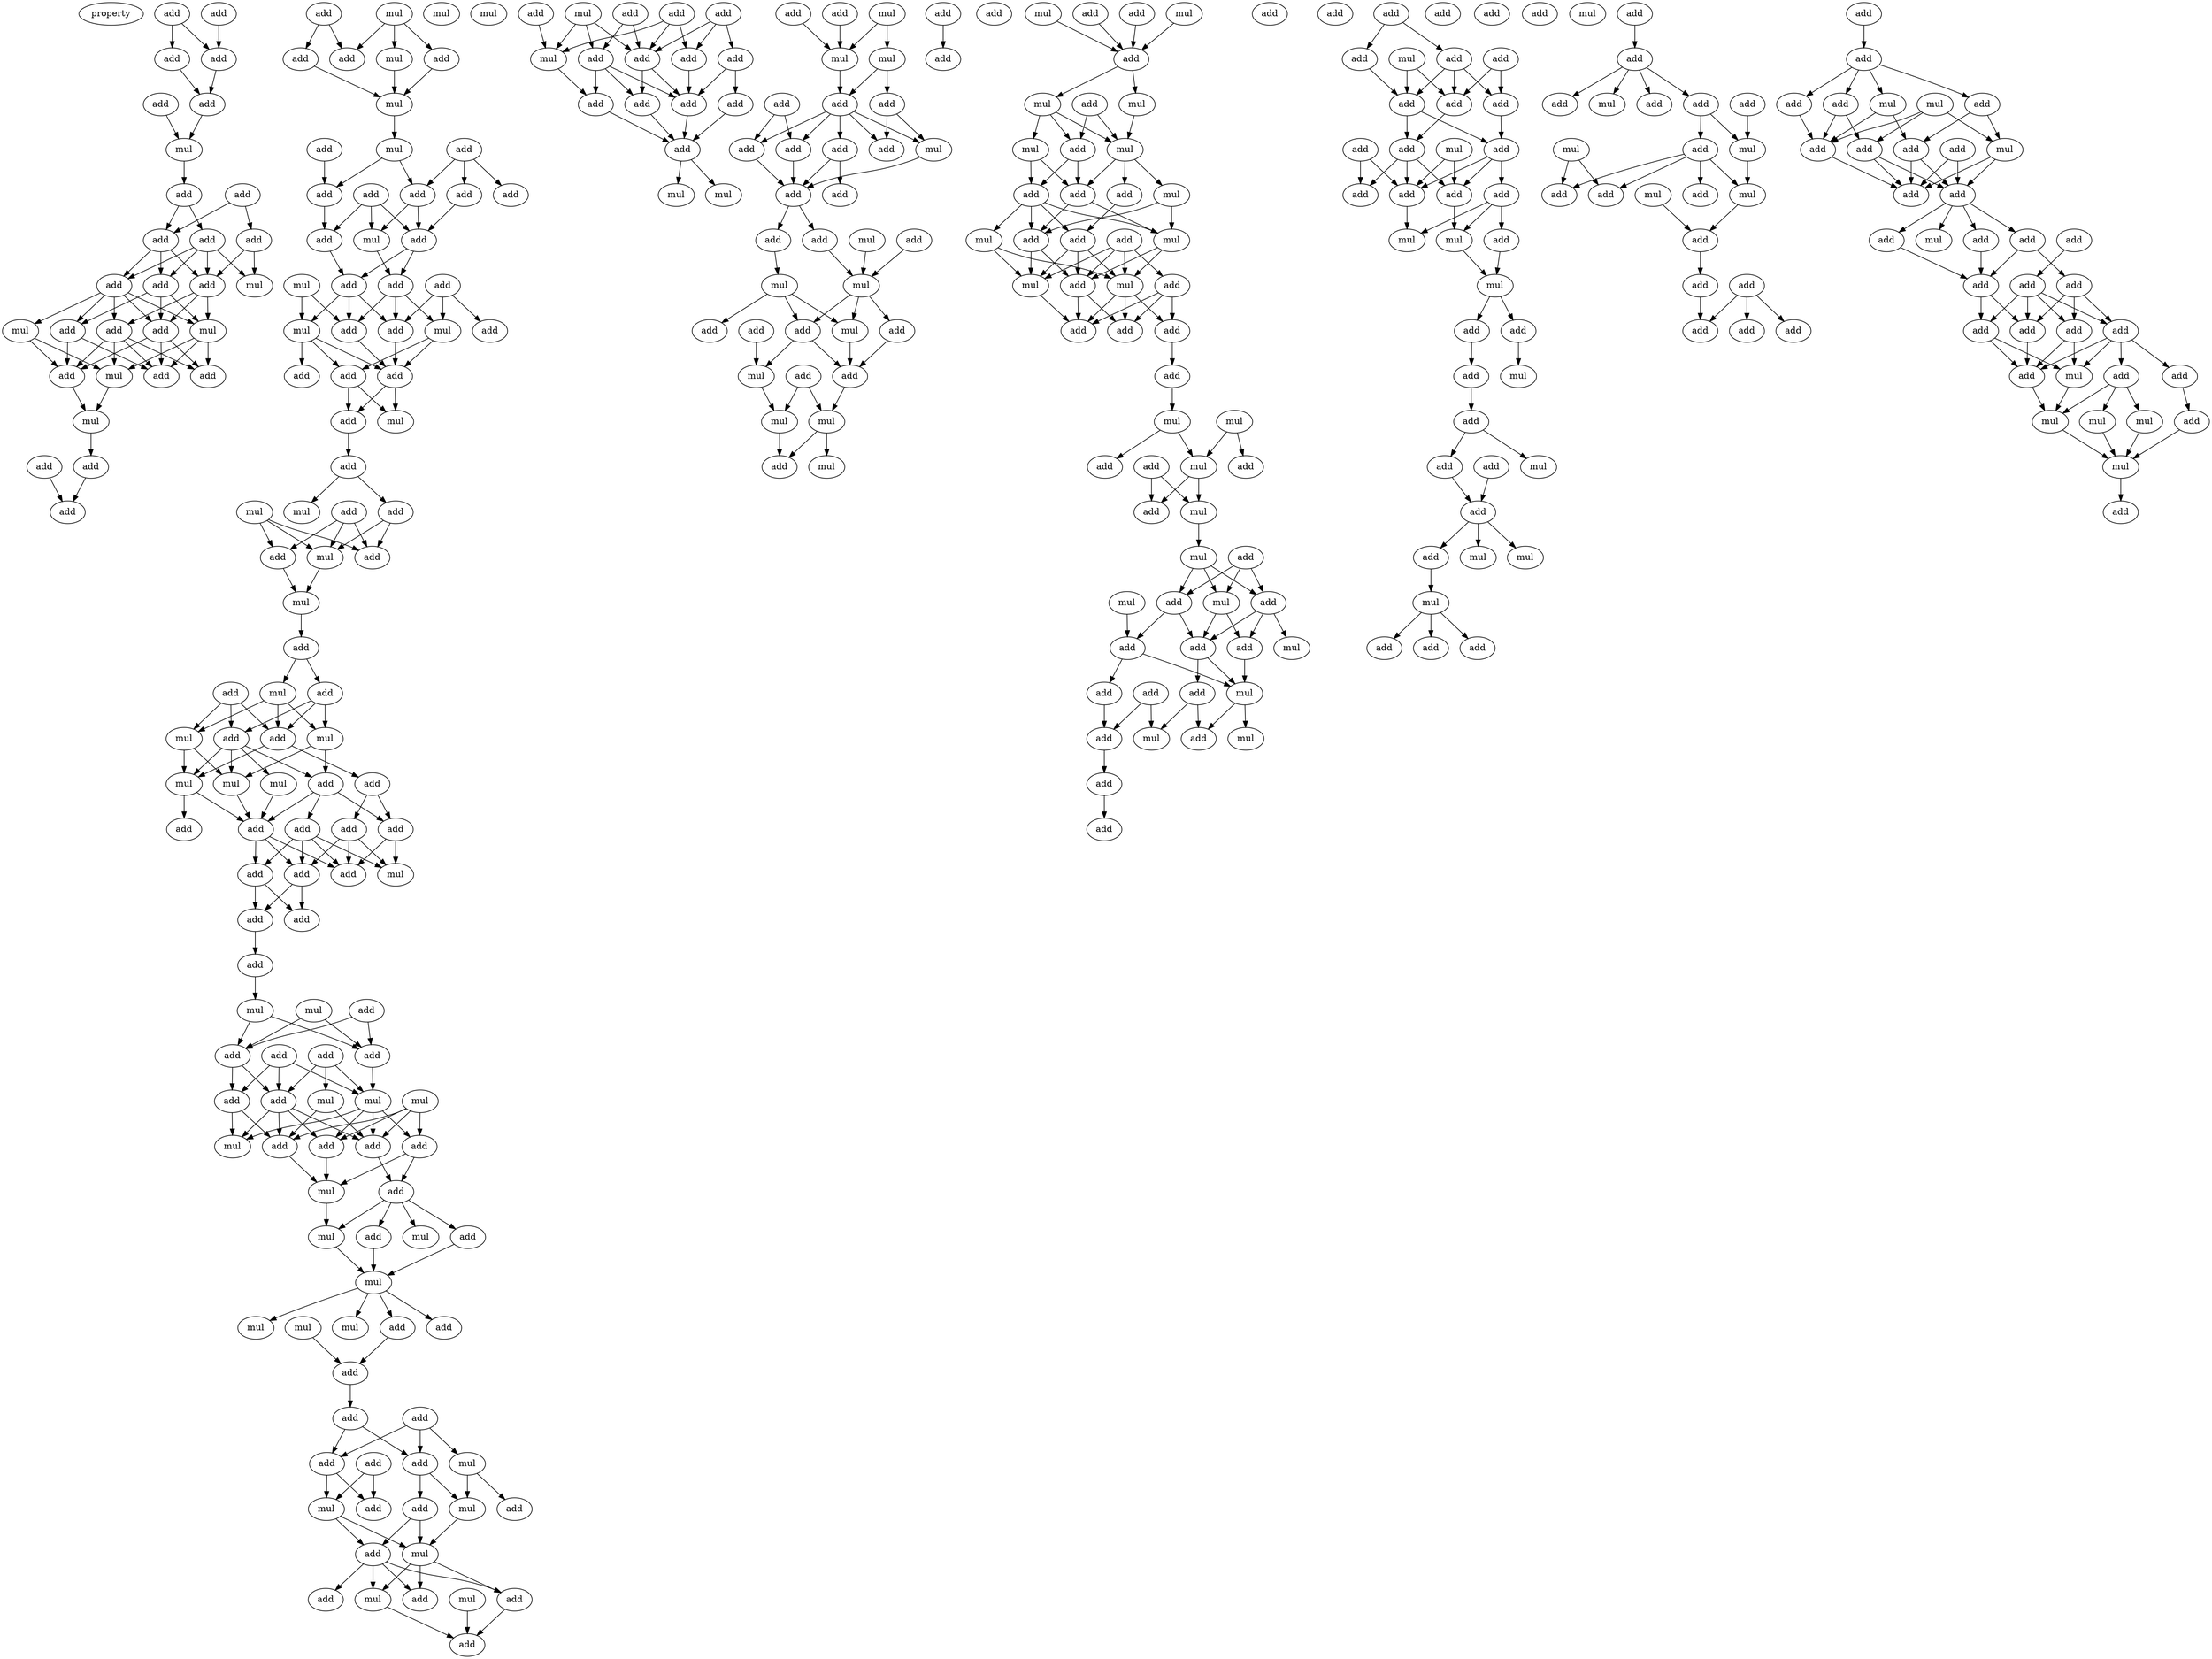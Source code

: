 digraph {
    node [fontcolor=black]
    property [mul=2,lf=1.6]
    0 [ label = add ];
    1 [ label = add ];
    2 [ label = add ];
    3 [ label = add ];
    4 [ label = add ];
    5 [ label = add ];
    6 [ label = mul ];
    7 [ label = add ];
    8 [ label = add ];
    9 [ label = add ];
    10 [ label = add ];
    11 [ label = add ];
    12 [ label = add ];
    13 [ label = add ];
    14 [ label = mul ];
    15 [ label = add ];
    16 [ label = mul ];
    17 [ label = mul ];
    18 [ label = add ];
    19 [ label = add ];
    20 [ label = add ];
    21 [ label = add ];
    22 [ label = add ];
    23 [ label = mul ];
    24 [ label = add ];
    25 [ label = mul ];
    26 [ label = add ];
    27 [ label = add ];
    28 [ label = add ];
    29 [ label = mul ];
    30 [ label = add ];
    31 [ label = mul ];
    32 [ label = add ];
    33 [ label = add ];
    34 [ label = add ];
    35 [ label = mul ];
    36 [ label = add ];
    37 [ label = mul ];
    38 [ label = add ];
    39 [ label = add ];
    40 [ label = add ];
    41 [ label = add ];
    42 [ label = add ];
    43 [ label = add ];
    44 [ label = mul ];
    45 [ label = add ];
    46 [ label = add ];
    47 [ label = add ];
    48 [ label = add ];
    49 [ label = mul ];
    50 [ label = add ];
    51 [ label = add ];
    52 [ label = mul ];
    53 [ label = mul ];
    54 [ label = add ];
    55 [ label = add ];
    56 [ label = add ];
    57 [ label = add ];
    58 [ label = add ];
    59 [ label = mul ];
    60 [ label = add ];
    61 [ label = add ];
    62 [ label = add ];
    63 [ label = mul ];
    64 [ label = add ];
    65 [ label = mul ];
    66 [ label = add ];
    67 [ label = add ];
    68 [ label = mul ];
    69 [ label = mul ];
    70 [ label = add ];
    71 [ label = add ];
    72 [ label = mul ];
    73 [ label = add ];
    74 [ label = add ];
    75 [ label = mul ];
    76 [ label = add ];
    77 [ label = mul ];
    78 [ label = mul ];
    79 [ label = add ];
    80 [ label = add ];
    81 [ label = mul ];
    82 [ label = mul ];
    83 [ label = add ];
    84 [ label = add ];
    85 [ label = add ];
    86 [ label = add ];
    87 [ label = add ];
    88 [ label = add ];
    89 [ label = mul ];
    90 [ label = add ];
    91 [ label = add ];
    92 [ label = add ];
    93 [ label = add ];
    94 [ label = add ];
    95 [ label = mul ];
    96 [ label = add ];
    97 [ label = mul ];
    98 [ label = mul ];
    99 [ label = add ];
    100 [ label = add ];
    101 [ label = add ];
    102 [ label = add ];
    103 [ label = mul ];
    104 [ label = mul ];
    105 [ label = add ];
    106 [ label = mul ];
    107 [ label = add ];
    108 [ label = add ];
    109 [ label = add ];
    110 [ label = mul ];
    111 [ label = add ];
    112 [ label = add ];
    113 [ label = mul ];
    114 [ label = add ];
    115 [ label = add ];
    116 [ label = mul ];
    117 [ label = mul ];
    118 [ label = add ];
    119 [ label = mul ];
    120 [ label = mul ];
    121 [ label = mul ];
    122 [ label = add ];
    123 [ label = add ];
    124 [ label = mul ];
    125 [ label = add ];
    126 [ label = add ];
    127 [ label = add ];
    128 [ label = mul ];
    129 [ label = add ];
    130 [ label = mul ];
    131 [ label = add ];
    132 [ label = add ];
    133 [ label = add ];
    134 [ label = mul ];
    135 [ label = add ];
    136 [ label = mul ];
    137 [ label = add ];
    138 [ label = mul ];
    139 [ label = add ];
    140 [ label = add ];
    141 [ label = add ];
    142 [ label = mul ];
    143 [ label = mul ];
    144 [ label = add ];
    145 [ label = add ];
    146 [ label = add ];
    147 [ label = add ];
    148 [ label = add ];
    149 [ label = mul ];
    150 [ label = add ];
    151 [ label = add ];
    152 [ label = add ];
    153 [ label = add ];
    154 [ label = add ];
    155 [ label = mul ];
    156 [ label = add ];
    157 [ label = add ];
    158 [ label = add ];
    159 [ label = add ];
    160 [ label = add ];
    161 [ label = mul ];
    162 [ label = add ];
    163 [ label = mul ];
    164 [ label = mul ];
    165 [ label = add ];
    166 [ label = mul ];
    167 [ label = mul ];
    168 [ label = add ];
    169 [ label = add ];
    170 [ label = add ];
    171 [ label = add ];
    172 [ label = add ];
    173 [ label = mul ];
    174 [ label = add ];
    175 [ label = add ];
    176 [ label = add ];
    177 [ label = add ];
    178 [ label = add ];
    179 [ label = mul ];
    180 [ label = add ];
    181 [ label = add ];
    182 [ label = mul ];
    183 [ label = mul ];
    184 [ label = add ];
    185 [ label = mul ];
    186 [ label = add ];
    187 [ label = add ];
    188 [ label = add ];
    189 [ label = add ];
    190 [ label = mul ];
    191 [ label = add ];
    192 [ label = mul ];
    193 [ label = mul ];
    194 [ label = mul ];
    195 [ label = add ];
    196 [ label = add ];
    197 [ label = add ];
    198 [ label = add ];
    199 [ label = mul ];
    200 [ label = add ];
    201 [ label = add ];
    202 [ label = mul ];
    203 [ label = add ];
    204 [ label = add ];
    205 [ label = mul ];
    206 [ label = mul ];
    207 [ label = add ];
    208 [ label = mul ];
    209 [ label = mul ];
    210 [ label = add ];
    211 [ label = add ];
    212 [ label = mul ];
    213 [ label = add ];
    214 [ label = mul ];
    215 [ label = add ];
    216 [ label = add ];
    217 [ label = add ];
    218 [ label = mul ];
    219 [ label = add ];
    220 [ label = mul ];
    221 [ label = add ];
    222 [ label = mul ];
    223 [ label = add ];
    224 [ label = add ];
    225 [ label = add ];
    226 [ label = add ];
    227 [ label = mul ];
    228 [ label = mul ];
    229 [ label = add ];
    230 [ label = add ];
    231 [ label = mul ];
    232 [ label = add ];
    233 [ label = mul ];
    234 [ label = add ];
    235 [ label = add ];
    236 [ label = mul ];
    237 [ label = add ];
    238 [ label = mul ];
    239 [ label = mul ];
    240 [ label = add ];
    241 [ label = add ];
    242 [ label = add ];
    243 [ label = add ];
    244 [ label = add ];
    245 [ label = mul ];
    246 [ label = add ];
    247 [ label = mul ];
    248 [ label = add ];
    249 [ label = add ];
    250 [ label = mul ];
    251 [ label = add ];
    252 [ label = mul ];
    253 [ label = add ];
    254 [ label = add ];
    255 [ label = add ];
    256 [ label = add ];
    257 [ label = add ];
    258 [ label = mul ];
    259 [ label = add ];
    260 [ label = add ];
    261 [ label = add ];
    262 [ label = add ];
    263 [ label = add ];
    264 [ label = add ];
    265 [ label = add ];
    266 [ label = add ];
    267 [ label = mul ];
    268 [ label = add ];
    269 [ label = add ];
    270 [ label = add ];
    271 [ label = add ];
    272 [ label = add ];
    273 [ label = add ];
    274 [ label = add ];
    275 [ label = mul ];
    276 [ label = mul ];
    277 [ label = mul ];
    278 [ label = add ];
    279 [ label = add ];
    280 [ label = mul ];
    281 [ label = add ];
    282 [ label = add ];
    283 [ label = add ];
    284 [ label = mul ];
    285 [ label = add ];
    286 [ label = add ];
    287 [ label = add ];
    288 [ label = add ];
    289 [ label = add ];
    290 [ label = mul ];
    291 [ label = mul ];
    292 [ label = mul ];
    293 [ label = mul ];
    294 [ label = add ];
    295 [ label = add ];
    296 [ label = add ];
    297 [ label = add ];
    298 [ label = add ];
    299 [ label = mul ];
    300 [ label = add ];
    301 [ label = add ];
    302 [ label = add ];
    303 [ label = add ];
    304 [ label = add ];
    305 [ label = mul ];
    306 [ label = mul ];
    307 [ label = add ];
    308 [ label = add ];
    309 [ label = mul ];
    310 [ label = add ];
    311 [ label = mul ];
    312 [ label = add ];
    313 [ label = add ];
    314 [ label = add ];
    315 [ label = add ];
    316 [ label = add ];
    317 [ label = add ];
    318 [ label = add ];
    319 [ label = add ];
    320 [ label = add ];
    321 [ label = add ];
    322 [ label = mul ];
    323 [ label = add ];
    324 [ label = mul ];
    325 [ label = add ];
    326 [ label = add ];
    327 [ label = add ];
    328 [ label = add ];
    329 [ label = mul ];
    330 [ label = add ];
    331 [ label = add ];
    332 [ label = add ];
    333 [ label = add ];
    334 [ label = mul ];
    335 [ label = add ];
    336 [ label = add ];
    337 [ label = add ];
    338 [ label = add ];
    339 [ label = add ];
    340 [ label = add ];
    341 [ label = add ];
    342 [ label = add ];
    343 [ label = add ];
    344 [ label = add ];
    345 [ label = mul ];
    346 [ label = add ];
    347 [ label = add ];
    348 [ label = mul ];
    349 [ label = mul ];
    350 [ label = add ];
    351 [ label = mul ];
    352 [ label = mul ];
    353 [ label = add ];
    0 -> 2 [ name = 0 ];
    0 -> 3 [ name = 1 ];
    1 -> 3 [ name = 2 ];
    2 -> 5 [ name = 3 ];
    3 -> 5 [ name = 4 ];
    4 -> 6 [ name = 5 ];
    5 -> 6 [ name = 6 ];
    6 -> 8 [ name = 7 ];
    7 -> 10 [ name = 8 ];
    7 -> 11 [ name = 9 ];
    8 -> 9 [ name = 10 ];
    8 -> 11 [ name = 11 ];
    9 -> 12 [ name = 12 ];
    9 -> 13 [ name = 13 ];
    9 -> 14 [ name = 14 ];
    9 -> 15 [ name = 15 ];
    10 -> 12 [ name = 16 ];
    10 -> 14 [ name = 17 ];
    11 -> 12 [ name = 18 ];
    11 -> 13 [ name = 19 ];
    11 -> 15 [ name = 20 ];
    12 -> 16 [ name = 21 ];
    12 -> 19 [ name = 22 ];
    12 -> 20 [ name = 23 ];
    13 -> 16 [ name = 24 ];
    13 -> 18 [ name = 25 ];
    13 -> 19 [ name = 26 ];
    15 -> 16 [ name = 27 ];
    15 -> 17 [ name = 28 ];
    15 -> 18 [ name = 29 ];
    15 -> 19 [ name = 30 ];
    15 -> 20 [ name = 31 ];
    16 -> 21 [ name = 32 ];
    16 -> 23 [ name = 33 ];
    16 -> 24 [ name = 34 ];
    17 -> 22 [ name = 35 ];
    17 -> 23 [ name = 36 ];
    18 -> 22 [ name = 37 ];
    18 -> 24 [ name = 38 ];
    19 -> 21 [ name = 39 ];
    19 -> 22 [ name = 40 ];
    19 -> 24 [ name = 41 ];
    20 -> 21 [ name = 42 ];
    20 -> 22 [ name = 43 ];
    20 -> 23 [ name = 44 ];
    20 -> 24 [ name = 45 ];
    22 -> 25 [ name = 46 ];
    23 -> 25 [ name = 47 ];
    25 -> 27 [ name = 48 ];
    26 -> 28 [ name = 49 ];
    27 -> 28 [ name = 50 ];
    29 -> 31 [ name = 51 ];
    29 -> 33 [ name = 52 ];
    29 -> 34 [ name = 53 ];
    30 -> 32 [ name = 54 ];
    30 -> 34 [ name = 55 ];
    31 -> 35 [ name = 56 ];
    32 -> 35 [ name = 57 ];
    33 -> 35 [ name = 58 ];
    35 -> 37 [ name = 59 ];
    36 -> 40 [ name = 60 ];
    36 -> 41 [ name = 61 ];
    36 -> 42 [ name = 62 ];
    37 -> 39 [ name = 63 ];
    37 -> 40 [ name = 64 ];
    38 -> 39 [ name = 65 ];
    39 -> 46 [ name = 66 ];
    40 -> 44 [ name = 67 ];
    40 -> 45 [ name = 68 ];
    41 -> 45 [ name = 69 ];
    43 -> 44 [ name = 70 ];
    43 -> 45 [ name = 71 ];
    43 -> 46 [ name = 72 ];
    44 -> 48 [ name = 73 ];
    45 -> 48 [ name = 74 ];
    45 -> 50 [ name = 75 ];
    46 -> 50 [ name = 76 ];
    47 -> 51 [ name = 77 ];
    47 -> 53 [ name = 78 ];
    47 -> 55 [ name = 79 ];
    48 -> 53 [ name = 80 ];
    48 -> 54 [ name = 81 ];
    48 -> 55 [ name = 82 ];
    49 -> 52 [ name = 83 ];
    49 -> 54 [ name = 84 ];
    50 -> 52 [ name = 85 ];
    50 -> 54 [ name = 86 ];
    50 -> 55 [ name = 87 ];
    52 -> 56 [ name = 88 ];
    52 -> 57 [ name = 89 ];
    52 -> 58 [ name = 90 ];
    53 -> 56 [ name = 91 ];
    53 -> 57 [ name = 92 ];
    54 -> 56 [ name = 93 ];
    55 -> 56 [ name = 94 ];
    56 -> 59 [ name = 95 ];
    56 -> 60 [ name = 96 ];
    57 -> 59 [ name = 97 ];
    57 -> 60 [ name = 98 ];
    60 -> 61 [ name = 99 ];
    61 -> 62 [ name = 100 ];
    61 -> 63 [ name = 101 ];
    62 -> 66 [ name = 102 ];
    62 -> 68 [ name = 103 ];
    64 -> 66 [ name = 104 ];
    64 -> 67 [ name = 105 ];
    64 -> 68 [ name = 106 ];
    65 -> 66 [ name = 107 ];
    65 -> 67 [ name = 108 ];
    65 -> 68 [ name = 109 ];
    67 -> 69 [ name = 110 ];
    68 -> 69 [ name = 111 ];
    69 -> 70 [ name = 112 ];
    70 -> 71 [ name = 113 ];
    70 -> 72 [ name = 114 ];
    71 -> 74 [ name = 115 ];
    71 -> 75 [ name = 116 ];
    71 -> 76 [ name = 117 ];
    72 -> 74 [ name = 118 ];
    72 -> 75 [ name = 119 ];
    72 -> 77 [ name = 120 ];
    73 -> 74 [ name = 121 ];
    73 -> 76 [ name = 122 ];
    73 -> 77 [ name = 123 ];
    74 -> 78 [ name = 124 ];
    74 -> 80 [ name = 125 ];
    75 -> 79 [ name = 126 ];
    75 -> 81 [ name = 127 ];
    76 -> 78 [ name = 128 ];
    76 -> 79 [ name = 129 ];
    76 -> 81 [ name = 130 ];
    76 -> 82 [ name = 131 ];
    77 -> 78 [ name = 132 ];
    77 -> 81 [ name = 133 ];
    78 -> 85 [ name = 134 ];
    78 -> 86 [ name = 135 ];
    79 -> 83 [ name = 136 ];
    79 -> 85 [ name = 137 ];
    79 -> 87 [ name = 138 ];
    80 -> 84 [ name = 139 ];
    80 -> 87 [ name = 140 ];
    81 -> 85 [ name = 141 ];
    82 -> 85 [ name = 142 ];
    83 -> 88 [ name = 143 ];
    83 -> 89 [ name = 144 ];
    83 -> 90 [ name = 145 ];
    83 -> 91 [ name = 146 ];
    84 -> 88 [ name = 147 ];
    84 -> 89 [ name = 148 ];
    84 -> 91 [ name = 149 ];
    85 -> 88 [ name = 150 ];
    85 -> 90 [ name = 151 ];
    85 -> 91 [ name = 152 ];
    87 -> 88 [ name = 153 ];
    87 -> 89 [ name = 154 ];
    90 -> 92 [ name = 155 ];
    90 -> 93 [ name = 156 ];
    91 -> 92 [ name = 157 ];
    91 -> 93 [ name = 158 ];
    93 -> 94 [ name = 159 ];
    94 -> 97 [ name = 160 ];
    95 -> 99 [ name = 161 ];
    95 -> 100 [ name = 162 ];
    96 -> 99 [ name = 163 ];
    96 -> 100 [ name = 164 ];
    97 -> 99 [ name = 165 ];
    97 -> 100 [ name = 166 ];
    99 -> 105 [ name = 167 ];
    99 -> 107 [ name = 168 ];
    100 -> 104 [ name = 169 ];
    101 -> 104 [ name = 170 ];
    101 -> 105 [ name = 171 ];
    101 -> 107 [ name = 172 ];
    102 -> 103 [ name = 173 ];
    102 -> 104 [ name = 174 ];
    102 -> 105 [ name = 175 ];
    103 -> 111 [ name = 176 ];
    103 -> 112 [ name = 177 ];
    104 -> 108 [ name = 178 ];
    104 -> 109 [ name = 179 ];
    104 -> 110 [ name = 180 ];
    104 -> 111 [ name = 181 ];
    105 -> 109 [ name = 182 ];
    105 -> 110 [ name = 183 ];
    105 -> 111 [ name = 184 ];
    105 -> 112 [ name = 185 ];
    106 -> 108 [ name = 186 ];
    106 -> 109 [ name = 187 ];
    106 -> 111 [ name = 188 ];
    106 -> 112 [ name = 189 ];
    107 -> 110 [ name = 190 ];
    107 -> 112 [ name = 191 ];
    108 -> 113 [ name = 192 ];
    108 -> 114 [ name = 193 ];
    109 -> 113 [ name = 194 ];
    111 -> 114 [ name = 195 ];
    112 -> 113 [ name = 196 ];
    113 -> 116 [ name = 197 ];
    114 -> 115 [ name = 198 ];
    114 -> 116 [ name = 199 ];
    114 -> 117 [ name = 200 ];
    114 -> 118 [ name = 201 ];
    115 -> 119 [ name = 202 ];
    116 -> 119 [ name = 203 ];
    118 -> 119 [ name = 204 ];
    119 -> 120 [ name = 205 ];
    119 -> 121 [ name = 206 ];
    119 -> 122 [ name = 207 ];
    119 -> 123 [ name = 208 ];
    123 -> 125 [ name = 209 ];
    124 -> 125 [ name = 210 ];
    125 -> 127 [ name = 211 ];
    126 -> 129 [ name = 212 ];
    126 -> 130 [ name = 213 ];
    126 -> 131 [ name = 214 ];
    127 -> 129 [ name = 215 ];
    127 -> 131 [ name = 216 ];
    129 -> 136 [ name = 217 ];
    129 -> 137 [ name = 218 ];
    130 -> 133 [ name = 219 ];
    130 -> 136 [ name = 220 ];
    131 -> 134 [ name = 221 ];
    131 -> 135 [ name = 222 ];
    132 -> 134 [ name = 223 ];
    132 -> 135 [ name = 224 ];
    134 -> 138 [ name = 225 ];
    134 -> 139 [ name = 226 ];
    136 -> 138 [ name = 227 ];
    137 -> 138 [ name = 228 ];
    137 -> 139 [ name = 229 ];
    138 -> 141 [ name = 230 ];
    138 -> 142 [ name = 231 ];
    138 -> 144 [ name = 232 ];
    139 -> 140 [ name = 233 ];
    139 -> 141 [ name = 234 ];
    139 -> 142 [ name = 235 ];
    139 -> 144 [ name = 236 ];
    142 -> 145 [ name = 237 ];
    143 -> 145 [ name = 238 ];
    144 -> 145 [ name = 239 ];
    146 -> 155 [ name = 240 ];
    147 -> 152 [ name = 241 ];
    147 -> 153 [ name = 242 ];
    147 -> 154 [ name = 243 ];
    148 -> 152 [ name = 244 ];
    148 -> 153 [ name = 245 ];
    148 -> 155 [ name = 246 ];
    149 -> 151 [ name = 247 ];
    149 -> 152 [ name = 248 ];
    149 -> 155 [ name = 249 ];
    150 -> 151 [ name = 250 ];
    150 -> 152 [ name = 251 ];
    151 -> 156 [ name = 252 ];
    151 -> 158 [ name = 253 ];
    151 -> 159 [ name = 254 ];
    152 -> 156 [ name = 255 ];
    152 -> 158 [ name = 256 ];
    153 -> 158 [ name = 257 ];
    154 -> 157 [ name = 258 ];
    154 -> 158 [ name = 259 ];
    155 -> 159 [ name = 260 ];
    156 -> 160 [ name = 261 ];
    157 -> 160 [ name = 262 ];
    158 -> 160 [ name = 263 ];
    159 -> 160 [ name = 264 ];
    160 -> 161 [ name = 265 ];
    160 -> 163 [ name = 266 ];
    162 -> 167 [ name = 267 ];
    164 -> 166 [ name = 268 ];
    164 -> 167 [ name = 269 ];
    165 -> 167 [ name = 270 ];
    166 -> 169 [ name = 271 ];
    166 -> 170 [ name = 272 ];
    167 -> 170 [ name = 273 ];
    168 -> 171 [ name = 274 ];
    168 -> 175 [ name = 275 ];
    169 -> 172 [ name = 276 ];
    169 -> 173 [ name = 277 ];
    170 -> 171 [ name = 278 ];
    170 -> 172 [ name = 279 ];
    170 -> 173 [ name = 280 ];
    170 -> 174 [ name = 281 ];
    170 -> 175 [ name = 282 ];
    171 -> 177 [ name = 283 ];
    173 -> 177 [ name = 284 ];
    174 -> 176 [ name = 285 ];
    174 -> 177 [ name = 286 ];
    175 -> 177 [ name = 287 ];
    177 -> 178 [ name = 288 ];
    177 -> 180 [ name = 289 ];
    178 -> 183 [ name = 290 ];
    179 -> 183 [ name = 291 ];
    180 -> 182 [ name = 292 ];
    181 -> 183 [ name = 293 ];
    182 -> 184 [ name = 294 ];
    182 -> 185 [ name = 295 ];
    182 -> 186 [ name = 296 ];
    183 -> 184 [ name = 297 ];
    183 -> 185 [ name = 298 ];
    183 -> 188 [ name = 299 ];
    184 -> 190 [ name = 300 ];
    184 -> 191 [ name = 301 ];
    185 -> 191 [ name = 302 ];
    187 -> 190 [ name = 303 ];
    188 -> 191 [ name = 304 ];
    189 -> 192 [ name = 305 ];
    189 -> 193 [ name = 306 ];
    190 -> 193 [ name = 307 ];
    191 -> 192 [ name = 308 ];
    192 -> 194 [ name = 309 ];
    192 -> 195 [ name = 310 ];
    193 -> 195 [ name = 311 ];
    196 -> 198 [ name = 312 ];
    199 -> 203 [ name = 313 ];
    200 -> 203 [ name = 314 ];
    201 -> 203 [ name = 315 ];
    202 -> 203 [ name = 316 ];
    203 -> 205 [ name = 317 ];
    203 -> 206 [ name = 318 ];
    204 -> 207 [ name = 319 ];
    204 -> 209 [ name = 320 ];
    205 -> 207 [ name = 321 ];
    205 -> 208 [ name = 322 ];
    205 -> 209 [ name = 323 ];
    206 -> 209 [ name = 324 ];
    207 -> 211 [ name = 325 ];
    207 -> 213 [ name = 326 ];
    208 -> 211 [ name = 327 ];
    208 -> 213 [ name = 328 ];
    209 -> 210 [ name = 329 ];
    209 -> 211 [ name = 330 ];
    209 -> 212 [ name = 331 ];
    210 -> 216 [ name = 332 ];
    211 -> 217 [ name = 333 ];
    211 -> 218 [ name = 334 ];
    212 -> 217 [ name = 335 ];
    212 -> 218 [ name = 336 ];
    213 -> 214 [ name = 337 ];
    213 -> 216 [ name = 338 ];
    213 -> 217 [ name = 339 ];
    213 -> 218 [ name = 340 ];
    214 -> 220 [ name = 341 ];
    214 -> 222 [ name = 342 ];
    215 -> 219 [ name = 343 ];
    215 -> 220 [ name = 344 ];
    215 -> 221 [ name = 345 ];
    215 -> 222 [ name = 346 ];
    216 -> 220 [ name = 347 ];
    216 -> 221 [ name = 348 ];
    216 -> 222 [ name = 349 ];
    217 -> 220 [ name = 350 ];
    217 -> 221 [ name = 351 ];
    218 -> 221 [ name = 352 ];
    218 -> 222 [ name = 353 ];
    219 -> 223 [ name = 354 ];
    219 -> 224 [ name = 355 ];
    219 -> 225 [ name = 356 ];
    220 -> 223 [ name = 357 ];
    221 -> 223 [ name = 358 ];
    221 -> 225 [ name = 359 ];
    222 -> 223 [ name = 360 ];
    222 -> 224 [ name = 361 ];
    222 -> 225 [ name = 362 ];
    224 -> 226 [ name = 363 ];
    226 -> 228 [ name = 364 ];
    227 -> 230 [ name = 365 ];
    227 -> 231 [ name = 366 ];
    228 -> 229 [ name = 367 ];
    228 -> 231 [ name = 368 ];
    231 -> 233 [ name = 369 ];
    231 -> 234 [ name = 370 ];
    232 -> 233 [ name = 371 ];
    232 -> 234 [ name = 372 ];
    233 -> 236 [ name = 373 ];
    235 -> 238 [ name = 374 ];
    235 -> 240 [ name = 375 ];
    235 -> 241 [ name = 376 ];
    236 -> 238 [ name = 377 ];
    236 -> 240 [ name = 378 ];
    236 -> 241 [ name = 379 ];
    238 -> 242 [ name = 380 ];
    238 -> 244 [ name = 381 ];
    239 -> 243 [ name = 382 ];
    240 -> 243 [ name = 383 ];
    240 -> 244 [ name = 384 ];
    241 -> 242 [ name = 385 ];
    241 -> 244 [ name = 386 ];
    241 -> 245 [ name = 387 ];
    242 -> 247 [ name = 388 ];
    243 -> 247 [ name = 389 ];
    243 -> 249 [ name = 390 ];
    244 -> 247 [ name = 391 ];
    244 -> 248 [ name = 392 ];
    246 -> 252 [ name = 393 ];
    246 -> 253 [ name = 394 ];
    247 -> 250 [ name = 395 ];
    247 -> 251 [ name = 396 ];
    248 -> 251 [ name = 397 ];
    248 -> 252 [ name = 398 ];
    249 -> 253 [ name = 399 ];
    253 -> 254 [ name = 400 ];
    254 -> 256 [ name = 401 ];
    257 -> 259 [ name = 402 ];
    257 -> 261 [ name = 403 ];
    258 -> 263 [ name = 404 ];
    258 -> 264 [ name = 405 ];
    259 -> 262 [ name = 406 ];
    259 -> 263 [ name = 407 ];
    259 -> 264 [ name = 408 ];
    260 -> 262 [ name = 409 ];
    260 -> 264 [ name = 410 ];
    261 -> 263 [ name = 411 ];
    262 -> 266 [ name = 412 ];
    263 -> 265 [ name = 413 ];
    263 -> 266 [ name = 414 ];
    264 -> 265 [ name = 415 ];
    265 -> 269 [ name = 416 ];
    265 -> 270 [ name = 417 ];
    265 -> 271 [ name = 418 ];
    266 -> 269 [ name = 419 ];
    266 -> 270 [ name = 420 ];
    266 -> 272 [ name = 421 ];
    267 -> 269 [ name = 422 ];
    267 -> 270 [ name = 423 ];
    268 -> 269 [ name = 424 ];
    268 -> 271 [ name = 425 ];
    269 -> 275 [ name = 426 ];
    270 -> 276 [ name = 427 ];
    272 -> 274 [ name = 428 ];
    272 -> 275 [ name = 429 ];
    272 -> 276 [ name = 430 ];
    274 -> 277 [ name = 431 ];
    276 -> 277 [ name = 432 ];
    277 -> 278 [ name = 433 ];
    277 -> 279 [ name = 434 ];
    278 -> 281 [ name = 435 ];
    279 -> 280 [ name = 436 ];
    281 -> 282 [ name = 437 ];
    282 -> 283 [ name = 438 ];
    282 -> 284 [ name = 439 ];
    283 -> 287 [ name = 440 ];
    285 -> 287 [ name = 441 ];
    287 -> 289 [ name = 442 ];
    287 -> 290 [ name = 443 ];
    287 -> 291 [ name = 444 ];
    289 -> 292 [ name = 445 ];
    292 -> 294 [ name = 446 ];
    292 -> 295 [ name = 447 ];
    292 -> 296 [ name = 448 ];
    297 -> 298 [ name = 449 ];
    298 -> 299 [ name = 450 ];
    298 -> 300 [ name = 451 ];
    298 -> 301 [ name = 452 ];
    298 -> 303 [ name = 453 ];
    301 -> 304 [ name = 454 ];
    301 -> 306 [ name = 455 ];
    302 -> 306 [ name = 456 ];
    304 -> 307 [ name = 457 ];
    304 -> 308 [ name = 458 ];
    304 -> 310 [ name = 459 ];
    304 -> 311 [ name = 460 ];
    305 -> 307 [ name = 461 ];
    305 -> 308 [ name = 462 ];
    306 -> 311 [ name = 463 ];
    309 -> 312 [ name = 464 ];
    311 -> 312 [ name = 465 ];
    312 -> 313 [ name = 466 ];
    313 -> 316 [ name = 467 ];
    314 -> 315 [ name = 468 ];
    314 -> 316 [ name = 469 ];
    314 -> 317 [ name = 470 ];
    318 -> 319 [ name = 471 ];
    319 -> 320 [ name = 472 ];
    319 -> 321 [ name = 473 ];
    319 -> 323 [ name = 474 ];
    319 -> 324 [ name = 475 ];
    320 -> 325 [ name = 476 ];
    320 -> 327 [ name = 477 ];
    321 -> 326 [ name = 478 ];
    321 -> 329 [ name = 479 ];
    322 -> 325 [ name = 480 ];
    322 -> 327 [ name = 481 ];
    322 -> 329 [ name = 482 ];
    323 -> 327 [ name = 483 ];
    324 -> 326 [ name = 484 ];
    324 -> 327 [ name = 485 ];
    325 -> 330 [ name = 486 ];
    325 -> 331 [ name = 487 ];
    326 -> 330 [ name = 488 ];
    326 -> 331 [ name = 489 ];
    327 -> 331 [ name = 490 ];
    328 -> 330 [ name = 491 ];
    328 -> 331 [ name = 492 ];
    329 -> 330 [ name = 493 ];
    329 -> 331 [ name = 494 ];
    330 -> 333 [ name = 495 ];
    330 -> 334 [ name = 496 ];
    330 -> 335 [ name = 497 ];
    330 -> 336 [ name = 498 ];
    332 -> 337 [ name = 499 ];
    333 -> 339 [ name = 500 ];
    335 -> 338 [ name = 501 ];
    335 -> 339 [ name = 502 ];
    336 -> 339 [ name = 503 ];
    337 -> 340 [ name = 504 ];
    337 -> 341 [ name = 505 ];
    337 -> 342 [ name = 506 ];
    337 -> 343 [ name = 507 ];
    338 -> 340 [ name = 508 ];
    338 -> 341 [ name = 509 ];
    338 -> 342 [ name = 510 ];
    339 -> 341 [ name = 511 ];
    339 -> 343 [ name = 512 ];
    340 -> 345 [ name = 513 ];
    340 -> 346 [ name = 514 ];
    341 -> 346 [ name = 515 ];
    342 -> 344 [ name = 516 ];
    342 -> 345 [ name = 517 ];
    342 -> 346 [ name = 518 ];
    342 -> 347 [ name = 519 ];
    343 -> 345 [ name = 520 ];
    343 -> 346 [ name = 521 ];
    344 -> 348 [ name = 522 ];
    344 -> 349 [ name = 523 ];
    344 -> 351 [ name = 524 ];
    345 -> 349 [ name = 525 ];
    346 -> 349 [ name = 526 ];
    347 -> 350 [ name = 527 ];
    348 -> 352 [ name = 528 ];
    349 -> 352 [ name = 529 ];
    350 -> 352 [ name = 530 ];
    351 -> 352 [ name = 531 ];
    352 -> 353 [ name = 532 ];
}
